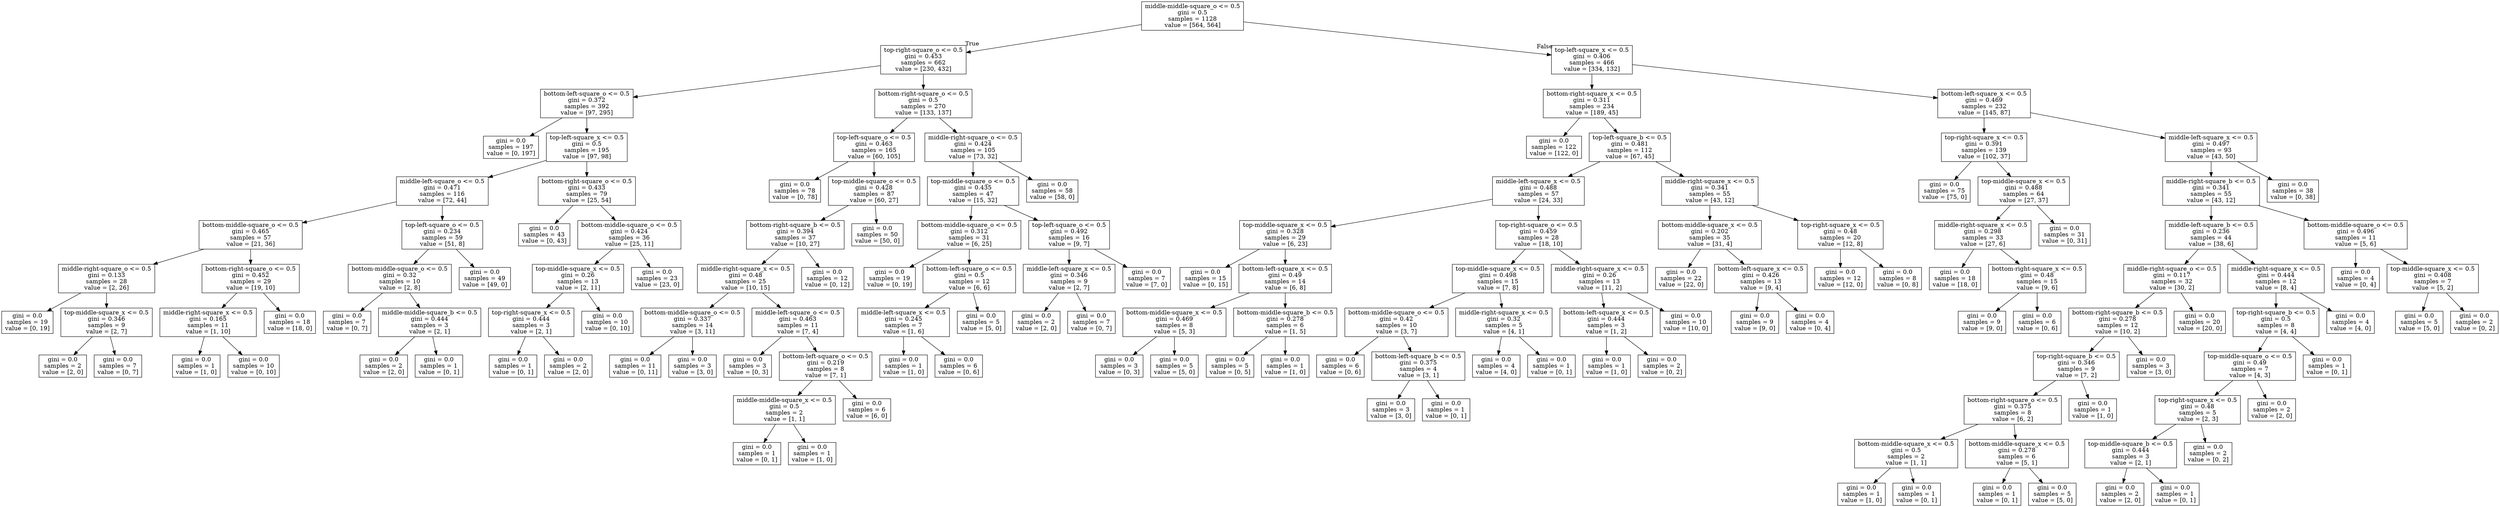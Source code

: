 digraph Tree {
node [shape=box] ;
0 [label="middle-middle-square_o <= 0.5\ngini = 0.5\nsamples = 1128\nvalue = [564, 564]"] ;
1 [label="top-right-square_o <= 0.5\ngini = 0.453\nsamples = 662\nvalue = [230, 432]"] ;
0 -> 1 [labeldistance=2.5, labelangle=45, headlabel="True"] ;
2 [label="bottom-left-square_o <= 0.5\ngini = 0.372\nsamples = 392\nvalue = [97, 295]"] ;
1 -> 2 ;
3 [label="gini = 0.0\nsamples = 197\nvalue = [0, 197]"] ;
2 -> 3 ;
4 [label="top-left-square_x <= 0.5\ngini = 0.5\nsamples = 195\nvalue = [97, 98]"] ;
2 -> 4 ;
5 [label="middle-left-square_o <= 0.5\ngini = 0.471\nsamples = 116\nvalue = [72, 44]"] ;
4 -> 5 ;
6 [label="bottom-middle-square_o <= 0.5\ngini = 0.465\nsamples = 57\nvalue = [21, 36]"] ;
5 -> 6 ;
7 [label="middle-right-square_o <= 0.5\ngini = 0.133\nsamples = 28\nvalue = [2, 26]"] ;
6 -> 7 ;
8 [label="gini = 0.0\nsamples = 19\nvalue = [0, 19]"] ;
7 -> 8 ;
9 [label="top-middle-square_x <= 0.5\ngini = 0.346\nsamples = 9\nvalue = [2, 7]"] ;
7 -> 9 ;
10 [label="gini = 0.0\nsamples = 2\nvalue = [2, 0]"] ;
9 -> 10 ;
11 [label="gini = 0.0\nsamples = 7\nvalue = [0, 7]"] ;
9 -> 11 ;
12 [label="bottom-right-square_o <= 0.5\ngini = 0.452\nsamples = 29\nvalue = [19, 10]"] ;
6 -> 12 ;
13 [label="middle-right-square_x <= 0.5\ngini = 0.165\nsamples = 11\nvalue = [1, 10]"] ;
12 -> 13 ;
14 [label="gini = 0.0\nsamples = 1\nvalue = [1, 0]"] ;
13 -> 14 ;
15 [label="gini = 0.0\nsamples = 10\nvalue = [0, 10]"] ;
13 -> 15 ;
16 [label="gini = 0.0\nsamples = 18\nvalue = [18, 0]"] ;
12 -> 16 ;
17 [label="top-left-square_o <= 0.5\ngini = 0.234\nsamples = 59\nvalue = [51, 8]"] ;
5 -> 17 ;
18 [label="bottom-middle-square_o <= 0.5\ngini = 0.32\nsamples = 10\nvalue = [2, 8]"] ;
17 -> 18 ;
19 [label="gini = 0.0\nsamples = 7\nvalue = [0, 7]"] ;
18 -> 19 ;
20 [label="middle-middle-square_b <= 0.5\ngini = 0.444\nsamples = 3\nvalue = [2, 1]"] ;
18 -> 20 ;
21 [label="gini = 0.0\nsamples = 2\nvalue = [2, 0]"] ;
20 -> 21 ;
22 [label="gini = 0.0\nsamples = 1\nvalue = [0, 1]"] ;
20 -> 22 ;
23 [label="gini = 0.0\nsamples = 49\nvalue = [49, 0]"] ;
17 -> 23 ;
24 [label="bottom-right-square_o <= 0.5\ngini = 0.433\nsamples = 79\nvalue = [25, 54]"] ;
4 -> 24 ;
25 [label="gini = 0.0\nsamples = 43\nvalue = [0, 43]"] ;
24 -> 25 ;
26 [label="bottom-middle-square_o <= 0.5\ngini = 0.424\nsamples = 36\nvalue = [25, 11]"] ;
24 -> 26 ;
27 [label="top-middle-square_x <= 0.5\ngini = 0.26\nsamples = 13\nvalue = [2, 11]"] ;
26 -> 27 ;
28 [label="top-right-square_x <= 0.5\ngini = 0.444\nsamples = 3\nvalue = [2, 1]"] ;
27 -> 28 ;
29 [label="gini = 0.0\nsamples = 1\nvalue = [0, 1]"] ;
28 -> 29 ;
30 [label="gini = 0.0\nsamples = 2\nvalue = [2, 0]"] ;
28 -> 30 ;
31 [label="gini = 0.0\nsamples = 10\nvalue = [0, 10]"] ;
27 -> 31 ;
32 [label="gini = 0.0\nsamples = 23\nvalue = [23, 0]"] ;
26 -> 32 ;
33 [label="bottom-right-square_o <= 0.5\ngini = 0.5\nsamples = 270\nvalue = [133, 137]"] ;
1 -> 33 ;
34 [label="top-left-square_o <= 0.5\ngini = 0.463\nsamples = 165\nvalue = [60, 105]"] ;
33 -> 34 ;
35 [label="gini = 0.0\nsamples = 78\nvalue = [0, 78]"] ;
34 -> 35 ;
36 [label="top-middle-square_o <= 0.5\ngini = 0.428\nsamples = 87\nvalue = [60, 27]"] ;
34 -> 36 ;
37 [label="bottom-right-square_b <= 0.5\ngini = 0.394\nsamples = 37\nvalue = [10, 27]"] ;
36 -> 37 ;
38 [label="middle-right-square_x <= 0.5\ngini = 0.48\nsamples = 25\nvalue = [10, 15]"] ;
37 -> 38 ;
39 [label="bottom-middle-square_o <= 0.5\ngini = 0.337\nsamples = 14\nvalue = [3, 11]"] ;
38 -> 39 ;
40 [label="gini = 0.0\nsamples = 11\nvalue = [0, 11]"] ;
39 -> 40 ;
41 [label="gini = 0.0\nsamples = 3\nvalue = [3, 0]"] ;
39 -> 41 ;
42 [label="middle-left-square_o <= 0.5\ngini = 0.463\nsamples = 11\nvalue = [7, 4]"] ;
38 -> 42 ;
43 [label="gini = 0.0\nsamples = 3\nvalue = [0, 3]"] ;
42 -> 43 ;
44 [label="bottom-left-square_o <= 0.5\ngini = 0.219\nsamples = 8\nvalue = [7, 1]"] ;
42 -> 44 ;
45 [label="middle-middle-square_x <= 0.5\ngini = 0.5\nsamples = 2\nvalue = [1, 1]"] ;
44 -> 45 ;
46 [label="gini = 0.0\nsamples = 1\nvalue = [0, 1]"] ;
45 -> 46 ;
47 [label="gini = 0.0\nsamples = 1\nvalue = [1, 0]"] ;
45 -> 47 ;
48 [label="gini = 0.0\nsamples = 6\nvalue = [6, 0]"] ;
44 -> 48 ;
49 [label="gini = 0.0\nsamples = 12\nvalue = [0, 12]"] ;
37 -> 49 ;
50 [label="gini = 0.0\nsamples = 50\nvalue = [50, 0]"] ;
36 -> 50 ;
51 [label="middle-right-square_o <= 0.5\ngini = 0.424\nsamples = 105\nvalue = [73, 32]"] ;
33 -> 51 ;
52 [label="top-middle-square_o <= 0.5\ngini = 0.435\nsamples = 47\nvalue = [15, 32]"] ;
51 -> 52 ;
53 [label="bottom-middle-square_o <= 0.5\ngini = 0.312\nsamples = 31\nvalue = [6, 25]"] ;
52 -> 53 ;
54 [label="gini = 0.0\nsamples = 19\nvalue = [0, 19]"] ;
53 -> 54 ;
55 [label="bottom-left-square_o <= 0.5\ngini = 0.5\nsamples = 12\nvalue = [6, 6]"] ;
53 -> 55 ;
56 [label="middle-left-square_x <= 0.5\ngini = 0.245\nsamples = 7\nvalue = [1, 6]"] ;
55 -> 56 ;
57 [label="gini = 0.0\nsamples = 1\nvalue = [1, 0]"] ;
56 -> 57 ;
58 [label="gini = 0.0\nsamples = 6\nvalue = [0, 6]"] ;
56 -> 58 ;
59 [label="gini = 0.0\nsamples = 5\nvalue = [5, 0]"] ;
55 -> 59 ;
60 [label="top-left-square_o <= 0.5\ngini = 0.492\nsamples = 16\nvalue = [9, 7]"] ;
52 -> 60 ;
61 [label="middle-left-square_x <= 0.5\ngini = 0.346\nsamples = 9\nvalue = [2, 7]"] ;
60 -> 61 ;
62 [label="gini = 0.0\nsamples = 2\nvalue = [2, 0]"] ;
61 -> 62 ;
63 [label="gini = 0.0\nsamples = 7\nvalue = [0, 7]"] ;
61 -> 63 ;
64 [label="gini = 0.0\nsamples = 7\nvalue = [7, 0]"] ;
60 -> 64 ;
65 [label="gini = 0.0\nsamples = 58\nvalue = [58, 0]"] ;
51 -> 65 ;
66 [label="top-left-square_x <= 0.5\ngini = 0.406\nsamples = 466\nvalue = [334, 132]"] ;
0 -> 66 [labeldistance=2.5, labelangle=-45, headlabel="False"] ;
67 [label="bottom-right-square_x <= 0.5\ngini = 0.311\nsamples = 234\nvalue = [189, 45]"] ;
66 -> 67 ;
68 [label="gini = 0.0\nsamples = 122\nvalue = [122, 0]"] ;
67 -> 68 ;
69 [label="top-left-square_b <= 0.5\ngini = 0.481\nsamples = 112\nvalue = [67, 45]"] ;
67 -> 69 ;
70 [label="middle-left-square_x <= 0.5\ngini = 0.488\nsamples = 57\nvalue = [24, 33]"] ;
69 -> 70 ;
71 [label="top-middle-square_x <= 0.5\ngini = 0.328\nsamples = 29\nvalue = [6, 23]"] ;
70 -> 71 ;
72 [label="gini = 0.0\nsamples = 15\nvalue = [0, 15]"] ;
71 -> 72 ;
73 [label="bottom-left-square_x <= 0.5\ngini = 0.49\nsamples = 14\nvalue = [6, 8]"] ;
71 -> 73 ;
74 [label="bottom-middle-square_x <= 0.5\ngini = 0.469\nsamples = 8\nvalue = [5, 3]"] ;
73 -> 74 ;
75 [label="gini = 0.0\nsamples = 3\nvalue = [0, 3]"] ;
74 -> 75 ;
76 [label="gini = 0.0\nsamples = 5\nvalue = [5, 0]"] ;
74 -> 76 ;
77 [label="bottom-middle-square_b <= 0.5\ngini = 0.278\nsamples = 6\nvalue = [1, 5]"] ;
73 -> 77 ;
78 [label="gini = 0.0\nsamples = 5\nvalue = [0, 5]"] ;
77 -> 78 ;
79 [label="gini = 0.0\nsamples = 1\nvalue = [1, 0]"] ;
77 -> 79 ;
80 [label="top-right-square_o <= 0.5\ngini = 0.459\nsamples = 28\nvalue = [18, 10]"] ;
70 -> 80 ;
81 [label="top-middle-square_x <= 0.5\ngini = 0.498\nsamples = 15\nvalue = [7, 8]"] ;
80 -> 81 ;
82 [label="bottom-middle-square_o <= 0.5\ngini = 0.42\nsamples = 10\nvalue = [3, 7]"] ;
81 -> 82 ;
83 [label="gini = 0.0\nsamples = 6\nvalue = [0, 6]"] ;
82 -> 83 ;
84 [label="bottom-left-square_b <= 0.5\ngini = 0.375\nsamples = 4\nvalue = [3, 1]"] ;
82 -> 84 ;
85 [label="gini = 0.0\nsamples = 3\nvalue = [3, 0]"] ;
84 -> 85 ;
86 [label="gini = 0.0\nsamples = 1\nvalue = [0, 1]"] ;
84 -> 86 ;
87 [label="middle-right-square_x <= 0.5\ngini = 0.32\nsamples = 5\nvalue = [4, 1]"] ;
81 -> 87 ;
88 [label="gini = 0.0\nsamples = 4\nvalue = [4, 0]"] ;
87 -> 88 ;
89 [label="gini = 0.0\nsamples = 1\nvalue = [0, 1]"] ;
87 -> 89 ;
90 [label="middle-right-square_x <= 0.5\ngini = 0.26\nsamples = 13\nvalue = [11, 2]"] ;
80 -> 90 ;
91 [label="bottom-left-square_x <= 0.5\ngini = 0.444\nsamples = 3\nvalue = [1, 2]"] ;
90 -> 91 ;
92 [label="gini = 0.0\nsamples = 1\nvalue = [1, 0]"] ;
91 -> 92 ;
93 [label="gini = 0.0\nsamples = 2\nvalue = [0, 2]"] ;
91 -> 93 ;
94 [label="gini = 0.0\nsamples = 10\nvalue = [10, 0]"] ;
90 -> 94 ;
95 [label="middle-right-square_x <= 0.5\ngini = 0.341\nsamples = 55\nvalue = [43, 12]"] ;
69 -> 95 ;
96 [label="bottom-middle-square_x <= 0.5\ngini = 0.202\nsamples = 35\nvalue = [31, 4]"] ;
95 -> 96 ;
97 [label="gini = 0.0\nsamples = 22\nvalue = [22, 0]"] ;
96 -> 97 ;
98 [label="bottom-left-square_x <= 0.5\ngini = 0.426\nsamples = 13\nvalue = [9, 4]"] ;
96 -> 98 ;
99 [label="gini = 0.0\nsamples = 9\nvalue = [9, 0]"] ;
98 -> 99 ;
100 [label="gini = 0.0\nsamples = 4\nvalue = [0, 4]"] ;
98 -> 100 ;
101 [label="top-right-square_x <= 0.5\ngini = 0.48\nsamples = 20\nvalue = [12, 8]"] ;
95 -> 101 ;
102 [label="gini = 0.0\nsamples = 12\nvalue = [12, 0]"] ;
101 -> 102 ;
103 [label="gini = 0.0\nsamples = 8\nvalue = [0, 8]"] ;
101 -> 103 ;
104 [label="bottom-left-square_x <= 0.5\ngini = 0.469\nsamples = 232\nvalue = [145, 87]"] ;
66 -> 104 ;
105 [label="top-right-square_x <= 0.5\ngini = 0.391\nsamples = 139\nvalue = [102, 37]"] ;
104 -> 105 ;
106 [label="gini = 0.0\nsamples = 75\nvalue = [75, 0]"] ;
105 -> 106 ;
107 [label="top-middle-square_x <= 0.5\ngini = 0.488\nsamples = 64\nvalue = [27, 37]"] ;
105 -> 107 ;
108 [label="middle-right-square_x <= 0.5\ngini = 0.298\nsamples = 33\nvalue = [27, 6]"] ;
107 -> 108 ;
109 [label="gini = 0.0\nsamples = 18\nvalue = [18, 0]"] ;
108 -> 109 ;
110 [label="bottom-right-square_x <= 0.5\ngini = 0.48\nsamples = 15\nvalue = [9, 6]"] ;
108 -> 110 ;
111 [label="gini = 0.0\nsamples = 9\nvalue = [9, 0]"] ;
110 -> 111 ;
112 [label="gini = 0.0\nsamples = 6\nvalue = [0, 6]"] ;
110 -> 112 ;
113 [label="gini = 0.0\nsamples = 31\nvalue = [0, 31]"] ;
107 -> 113 ;
114 [label="middle-left-square_x <= 0.5\ngini = 0.497\nsamples = 93\nvalue = [43, 50]"] ;
104 -> 114 ;
115 [label="middle-right-square_b <= 0.5\ngini = 0.341\nsamples = 55\nvalue = [43, 12]"] ;
114 -> 115 ;
116 [label="middle-left-square_b <= 0.5\ngini = 0.236\nsamples = 44\nvalue = [38, 6]"] ;
115 -> 116 ;
117 [label="middle-right-square_o <= 0.5\ngini = 0.117\nsamples = 32\nvalue = [30, 2]"] ;
116 -> 117 ;
118 [label="bottom-right-square_b <= 0.5\ngini = 0.278\nsamples = 12\nvalue = [10, 2]"] ;
117 -> 118 ;
119 [label="top-right-square_b <= 0.5\ngini = 0.346\nsamples = 9\nvalue = [7, 2]"] ;
118 -> 119 ;
120 [label="bottom-right-square_o <= 0.5\ngini = 0.375\nsamples = 8\nvalue = [6, 2]"] ;
119 -> 120 ;
121 [label="bottom-middle-square_x <= 0.5\ngini = 0.5\nsamples = 2\nvalue = [1, 1]"] ;
120 -> 121 ;
122 [label="gini = 0.0\nsamples = 1\nvalue = [1, 0]"] ;
121 -> 122 ;
123 [label="gini = 0.0\nsamples = 1\nvalue = [0, 1]"] ;
121 -> 123 ;
124 [label="bottom-middle-square_x <= 0.5\ngini = 0.278\nsamples = 6\nvalue = [5, 1]"] ;
120 -> 124 ;
125 [label="gini = 0.0\nsamples = 1\nvalue = [0, 1]"] ;
124 -> 125 ;
126 [label="gini = 0.0\nsamples = 5\nvalue = [5, 0]"] ;
124 -> 126 ;
127 [label="gini = 0.0\nsamples = 1\nvalue = [1, 0]"] ;
119 -> 127 ;
128 [label="gini = 0.0\nsamples = 3\nvalue = [3, 0]"] ;
118 -> 128 ;
129 [label="gini = 0.0\nsamples = 20\nvalue = [20, 0]"] ;
117 -> 129 ;
130 [label="middle-right-square_x <= 0.5\ngini = 0.444\nsamples = 12\nvalue = [8, 4]"] ;
116 -> 130 ;
131 [label="top-right-square_b <= 0.5\ngini = 0.5\nsamples = 8\nvalue = [4, 4]"] ;
130 -> 131 ;
132 [label="top-middle-square_o <= 0.5\ngini = 0.49\nsamples = 7\nvalue = [4, 3]"] ;
131 -> 132 ;
133 [label="top-right-square_x <= 0.5\ngini = 0.48\nsamples = 5\nvalue = [2, 3]"] ;
132 -> 133 ;
134 [label="top-middle-square_b <= 0.5\ngini = 0.444\nsamples = 3\nvalue = [2, 1]"] ;
133 -> 134 ;
135 [label="gini = 0.0\nsamples = 2\nvalue = [2, 0]"] ;
134 -> 135 ;
136 [label="gini = 0.0\nsamples = 1\nvalue = [0, 1]"] ;
134 -> 136 ;
137 [label="gini = 0.0\nsamples = 2\nvalue = [0, 2]"] ;
133 -> 137 ;
138 [label="gini = 0.0\nsamples = 2\nvalue = [2, 0]"] ;
132 -> 138 ;
139 [label="gini = 0.0\nsamples = 1\nvalue = [0, 1]"] ;
131 -> 139 ;
140 [label="gini = 0.0\nsamples = 4\nvalue = [4, 0]"] ;
130 -> 140 ;
141 [label="bottom-middle-square_o <= 0.5\ngini = 0.496\nsamples = 11\nvalue = [5, 6]"] ;
115 -> 141 ;
142 [label="gini = 0.0\nsamples = 4\nvalue = [0, 4]"] ;
141 -> 142 ;
143 [label="top-middle-square_x <= 0.5\ngini = 0.408\nsamples = 7\nvalue = [5, 2]"] ;
141 -> 143 ;
144 [label="gini = 0.0\nsamples = 5\nvalue = [5, 0]"] ;
143 -> 144 ;
145 [label="gini = 0.0\nsamples = 2\nvalue = [0, 2]"] ;
143 -> 145 ;
146 [label="gini = 0.0\nsamples = 38\nvalue = [0, 38]"] ;
114 -> 146 ;
}